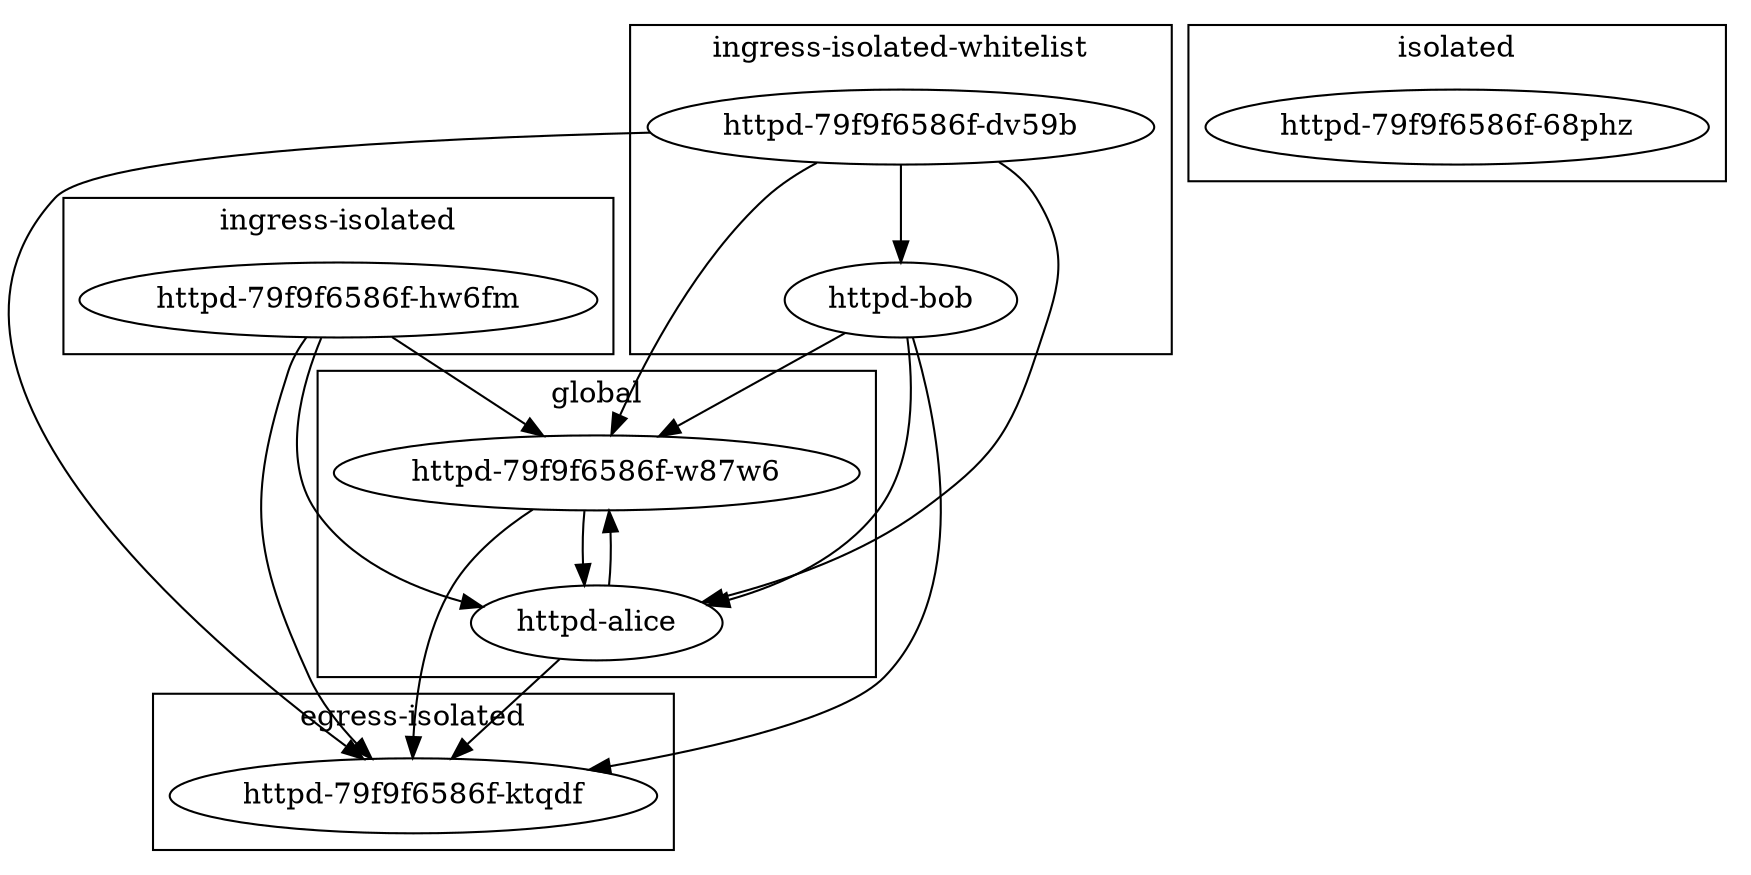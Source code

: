 digraph podNetwork {
  subgraph cluster_1 {
    "httpd-79f9f6586f-w87w6";
    "httpd-alice";
    label = "global"
  }
  subgraph cluster_2 {
    "httpd-79f9f6586f-dv59b";
    "httpd-bob";
    label = "ingress-isolated-whitelist"
  }
  subgraph cluster_3 {
    "httpd-79f9f6586f-hw6fm";
    label = "ingress-isolated"
  }
  subgraph cluster_4 {
    "httpd-79f9f6586f-68phz";
    label = "isolated"
  }
  subgraph cluster_5 {
    "httpd-79f9f6586f-ktqdf";
    label = "egress-isolated"
  }
  "httpd-79f9f6586f-w87w6" -> "httpd-79f9f6586f-ktqdf";
  "httpd-79f9f6586f-w87w6" -> "httpd-alice";
  "httpd-alice" -> "httpd-79f9f6586f-ktqdf";
  "httpd-alice" -> "httpd-79f9f6586f-w87w6";
  "httpd-79f9f6586f-dv59b" -> "httpd-79f9f6586f-ktqdf";
  "httpd-79f9f6586f-dv59b" -> "httpd-79f9f6586f-w87w6";
  "httpd-79f9f6586f-dv59b" -> "httpd-alice";
  "httpd-79f9f6586f-dv59b" -> "httpd-bob";
  "httpd-bob" -> "httpd-79f9f6586f-ktqdf";
  "httpd-bob" -> "httpd-79f9f6586f-w87w6";
  "httpd-bob" -> "httpd-alice";
  "httpd-79f9f6586f-hw6fm" -> "httpd-79f9f6586f-ktqdf";
  "httpd-79f9f6586f-hw6fm" -> "httpd-79f9f6586f-w87w6";
  "httpd-79f9f6586f-hw6fm" -> "httpd-alice";
}

